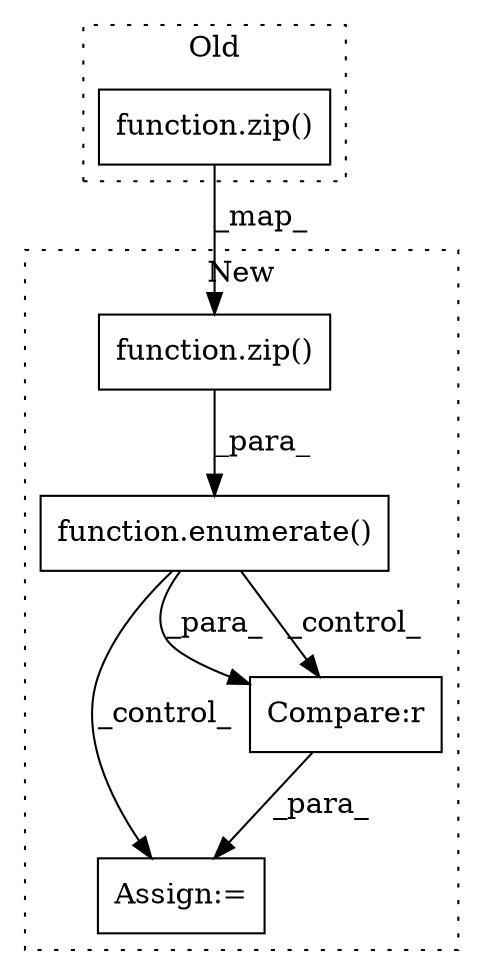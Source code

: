 digraph G {
subgraph cluster0 {
1 [label="function.zip()" a="75" s="9878,9917" l="4,1" shape="box"];
label = "Old";
style="dotted";
}
subgraph cluster1 {
2 [label="function.zip()" a="75" s="10266,10305" l="4,1" shape="box"];
3 [label="function.enumerate()" a="75" s="10256,10306" l="10,1" shape="box"];
4 [label="Assign:=" a="68" s="10328" l="3" shape="box"];
5 [label="Compare:r" a="40" s="10331" l="24" shape="box"];
label = "New";
style="dotted";
}
1 -> 2 [label="_map_"];
2 -> 3 [label="_para_"];
3 -> 4 [label="_control_"];
3 -> 5 [label="_para_"];
3 -> 5 [label="_control_"];
5 -> 4 [label="_para_"];
}
